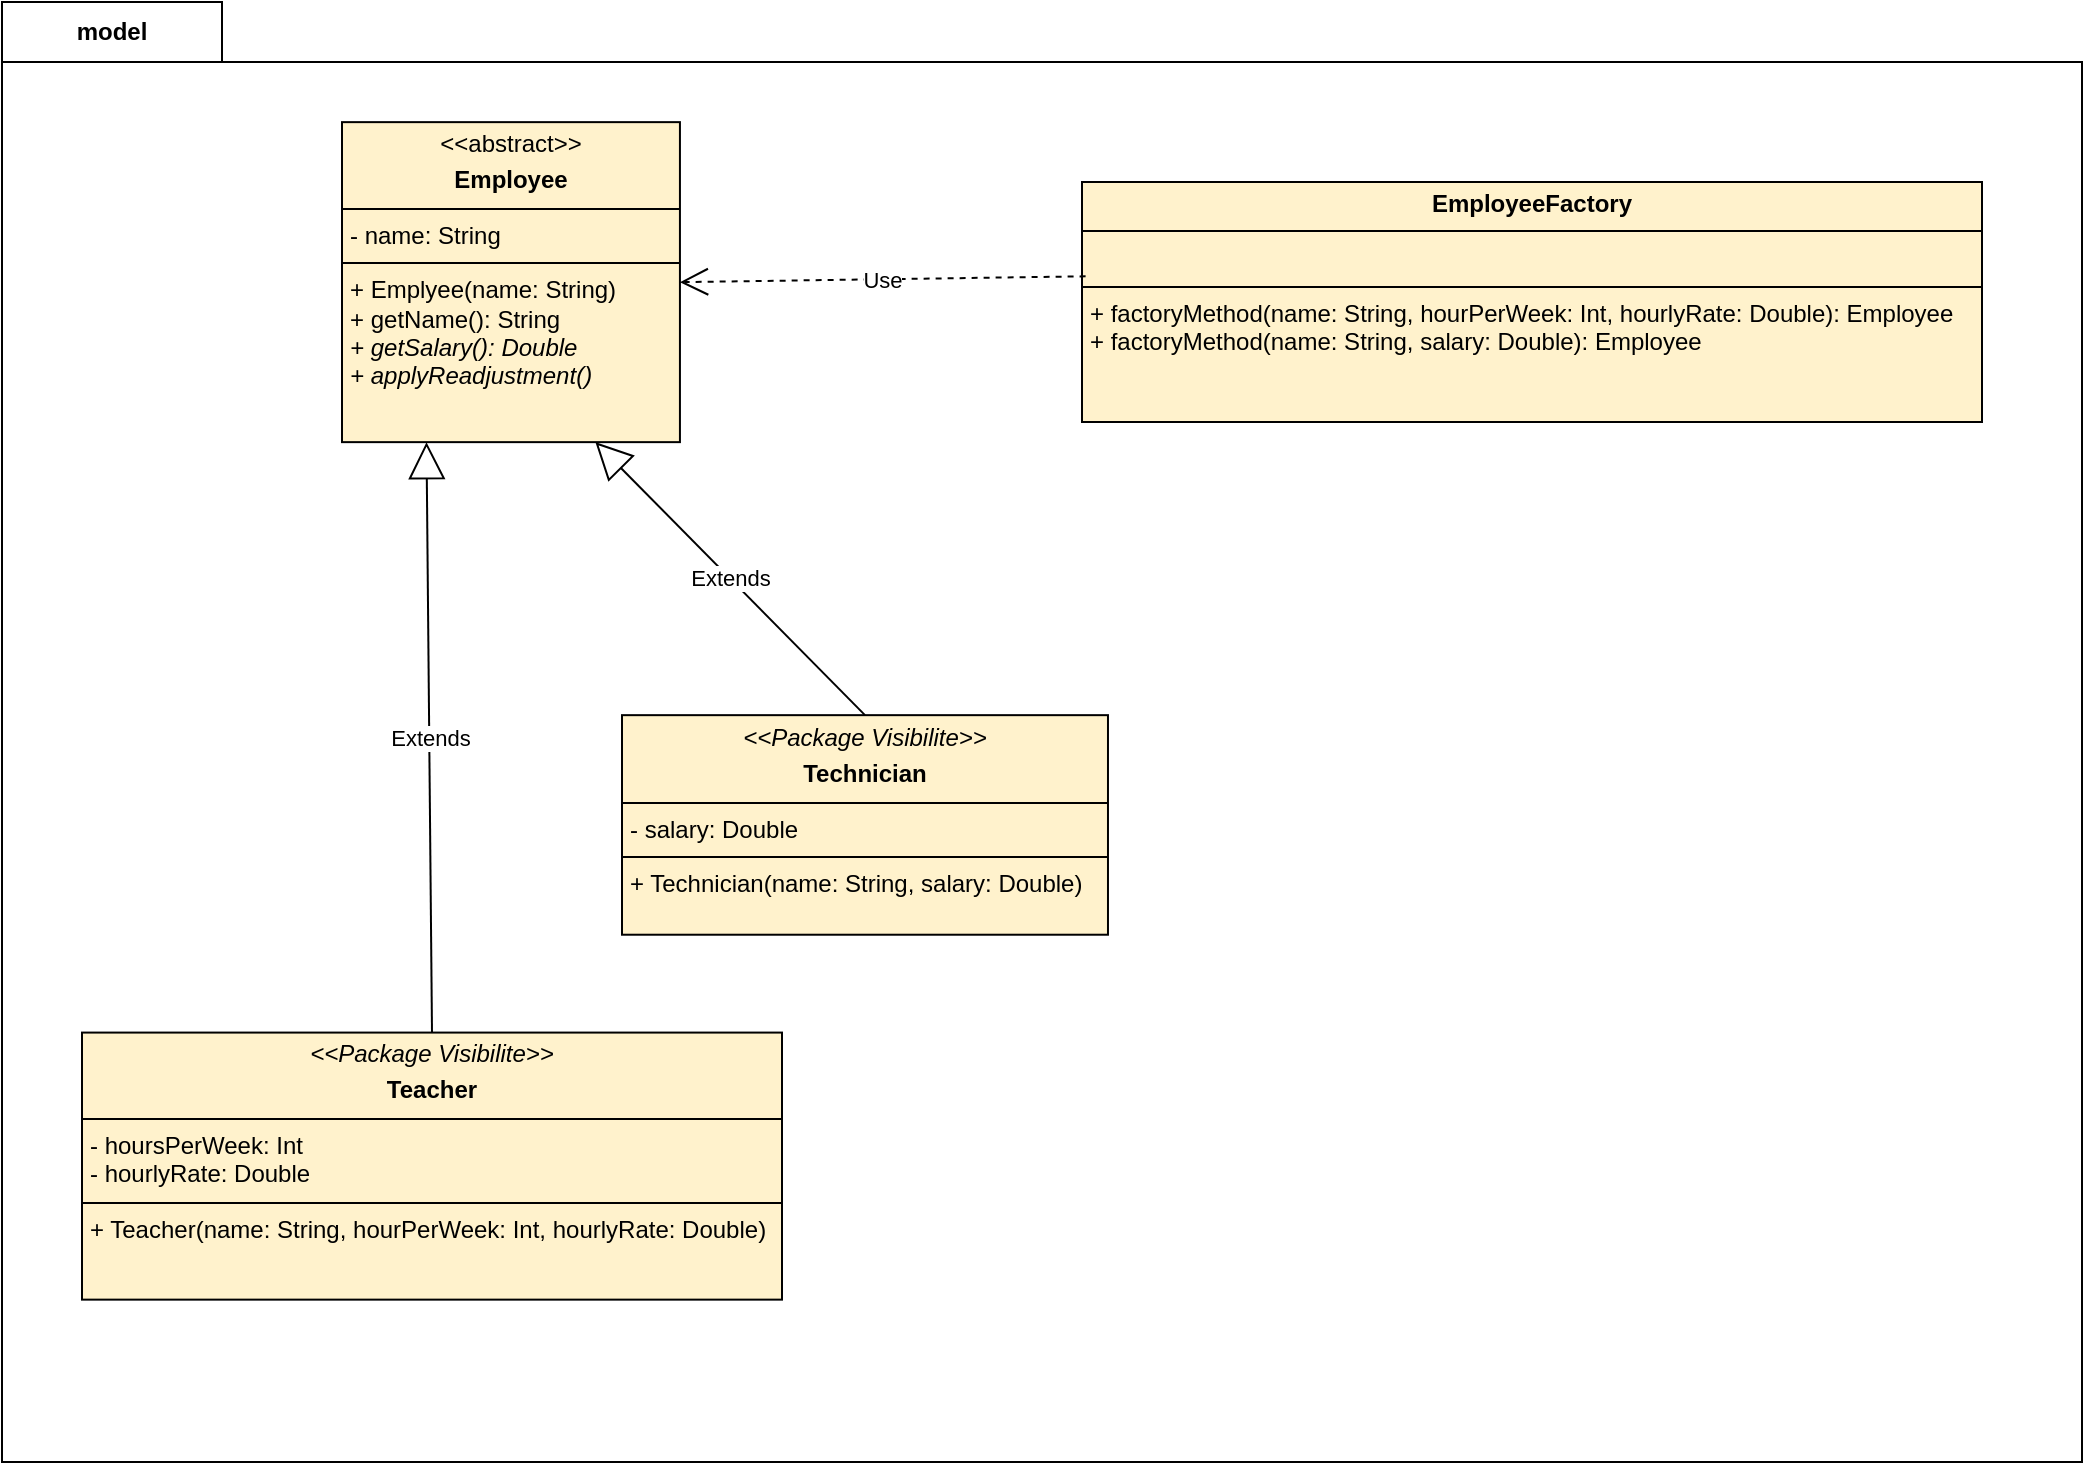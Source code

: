 <mxfile version="24.2.2" type="device">
  <diagram name="Página-1" id="gqNQKAfLWtqE8ZWEnjdm">
    <mxGraphModel dx="1434" dy="1991" grid="1" gridSize="10" guides="1" tooltips="1" connect="1" arrows="1" fold="1" page="1" pageScale="1" pageWidth="827" pageHeight="1169" math="0" shadow="0">
      <root>
        <mxCell id="0" />
        <mxCell id="1" parent="0" />
        <mxCell id="hcNmaq9PWJtdAK9Obkva-8" value="model" style="shape=folder;fontStyle=1;tabWidth=110;tabHeight=30;tabPosition=left;html=1;boundedLbl=1;labelInHeader=1;container=1;collapsible=0;whiteSpace=wrap;" vertex="1" parent="1">
          <mxGeometry x="330" y="-20" width="1040" height="730" as="geometry" />
        </mxCell>
        <mxCell id="hcNmaq9PWJtdAK9Obkva-9" value="" style="html=1;strokeColor=none;resizeWidth=1;resizeHeight=1;fillColor=none;part=1;connectable=0;allowArrows=0;deletable=0;whiteSpace=wrap;" vertex="1" parent="hcNmaq9PWJtdAK9Obkva-8">
          <mxGeometry width="810.936" height="228.319" relative="1" as="geometry">
            <mxPoint y="30" as="offset" />
          </mxGeometry>
        </mxCell>
        <mxCell id="hcNmaq9PWJtdAK9Obkva-1" value="&lt;p style=&quot;margin:0px;margin-top:4px;text-align:center;&quot;&gt;&amp;lt;&amp;lt;abstract&amp;gt;&amp;gt;&lt;br&gt;&lt;/p&gt;&lt;p style=&quot;margin:0px;margin-top:4px;text-align:center;&quot;&gt;&lt;b&gt;Employee&lt;/b&gt;&lt;br&gt;&lt;/p&gt;&lt;hr size=&quot;1&quot; style=&quot;border-style:solid;&quot;&gt;&lt;p style=&quot;margin:0px;margin-left:4px;&quot;&gt;- name: String&lt;br&gt;&lt;/p&gt;&lt;hr size=&quot;1&quot; style=&quot;border-style:solid;&quot;&gt;&lt;p style=&quot;margin:0px;margin-left:4px;&quot;&gt;+ Emplyee(name: String)&lt;/p&gt;&lt;p style=&quot;margin:0px;margin-left:4px;&quot;&gt;+ getName(): String&lt;/p&gt;&lt;p style=&quot;margin:0px;margin-left:4px;&quot;&gt;&lt;i&gt;+ getSalary(): Double&lt;/i&gt;&lt;/p&gt;&lt;p style=&quot;margin:0px;margin-left:4px;&quot;&gt;&lt;i&gt;+ applyReadjustment()&lt;br&gt;&lt;/i&gt;&lt;/p&gt;" style="verticalAlign=top;align=left;overflow=fill;html=1;whiteSpace=wrap;fillColor=#fff2cc;strokeColor=#000000;" vertex="1" parent="hcNmaq9PWJtdAK9Obkva-8">
          <mxGeometry x="170" y="60.07" width="168.968" height="160" as="geometry" />
        </mxCell>
        <mxCell id="hcNmaq9PWJtdAK9Obkva-2" value="&lt;p style=&quot;margin:0px;margin-top:4px;text-align:center;&quot;&gt;&lt;i&gt;&amp;lt;&amp;lt;Package Visibilite&amp;gt;&amp;gt;&lt;/i&gt;&lt;br&gt;&lt;/p&gt;&lt;p style=&quot;margin:0px;margin-top:4px;text-align:center;&quot;&gt;&lt;b&gt;Teacher&lt;/b&gt;&lt;/p&gt;&lt;hr size=&quot;1&quot; style=&quot;border-style:solid;&quot;&gt;&lt;p style=&quot;margin:0px;margin-left:4px;&quot;&gt;- hoursPerWeek: Int&lt;/p&gt;&lt;p style=&quot;margin:0px;margin-left:4px;&quot;&gt;- hourlyRate: Double&lt;br&gt;&lt;/p&gt;&lt;hr size=&quot;1&quot; style=&quot;border-style:solid;&quot;&gt;&lt;p style=&quot;margin:0px;margin-left:4px;&quot;&gt;+ Teacher(name: String, hourPerWeek: Int, hourlyRate: Double)&lt;br&gt;&lt;/p&gt;" style="verticalAlign=top;align=left;overflow=fill;html=1;whiteSpace=wrap;strokeColor=#000000;fontFamily=Helvetica;fontSize=12;fontColor=default;fillColor=#fff2cc;" vertex="1" parent="hcNmaq9PWJtdAK9Obkva-8">
          <mxGeometry x="40" y="515.29" width="350" height="133.53" as="geometry" />
        </mxCell>
        <mxCell id="hcNmaq9PWJtdAK9Obkva-3" value="&lt;p style=&quot;margin:0px;margin-top:4px;text-align:center;&quot;&gt;&lt;i&gt;&amp;lt;&amp;lt;Package Visibilite&amp;gt;&amp;gt;&lt;/i&gt;&lt;/p&gt;&lt;p style=&quot;margin:0px;margin-top:4px;text-align:center;&quot;&gt;&lt;b&gt;Technician&lt;/b&gt;&lt;/p&gt;&lt;hr size=&quot;1&quot; style=&quot;border-style:solid;&quot;&gt;&lt;p style=&quot;margin:0px;margin-left:4px;&quot;&gt;- salary: Double&lt;br&gt;&lt;/p&gt;&lt;hr size=&quot;1&quot; style=&quot;border-style:solid;&quot;&gt;&lt;p style=&quot;margin:0px;margin-left:4px;&quot;&gt;+ Technician(name: String, salary: Double)&lt;br&gt;&lt;/p&gt;" style="verticalAlign=top;align=left;overflow=fill;html=1;whiteSpace=wrap;strokeColor=#000000;fontFamily=Helvetica;fontSize=12;fontColor=default;fillColor=#fff2cc;" vertex="1" parent="hcNmaq9PWJtdAK9Obkva-8">
          <mxGeometry x="310" y="356.58" width="242.992" height="109.78" as="geometry" />
        </mxCell>
        <mxCell id="hcNmaq9PWJtdAK9Obkva-4" value="Extends" style="endArrow=block;endSize=16;endFill=0;html=1;rounded=0;entryX=0.25;entryY=1;entryDx=0;entryDy=0;exitX=0.5;exitY=0;exitDx=0;exitDy=0;" edge="1" parent="hcNmaq9PWJtdAK9Obkva-8" source="hcNmaq9PWJtdAK9Obkva-2" target="hcNmaq9PWJtdAK9Obkva-1">
          <mxGeometry width="160" relative="1" as="geometry">
            <mxPoint x="275.341" y="714.468" as="sourcePoint" />
            <mxPoint x="577.085" y="714.468" as="targetPoint" />
          </mxGeometry>
        </mxCell>
        <mxCell id="hcNmaq9PWJtdAK9Obkva-5" value="Extends" style="endArrow=block;endSize=16;endFill=0;html=1;rounded=0;entryX=0.75;entryY=1;entryDx=0;entryDy=0;exitX=0.5;exitY=0;exitDx=0;exitDy=0;" edge="1" parent="hcNmaq9PWJtdAK9Obkva-8" source="hcNmaq9PWJtdAK9Obkva-3" target="hcNmaq9PWJtdAK9Obkva-1">
          <mxGeometry width="160" relative="1" as="geometry">
            <mxPoint x="275.341" y="714.468" as="sourcePoint" />
            <mxPoint x="577.085" y="714.468" as="targetPoint" />
          </mxGeometry>
        </mxCell>
        <mxCell id="hcNmaq9PWJtdAK9Obkva-6" value="&lt;p style=&quot;margin:0px;margin-top:4px;text-align:center;&quot;&gt;&lt;b&gt;EmployeeFactory&lt;/b&gt;&lt;br&gt;&lt;/p&gt;&lt;hr size=&quot;1&quot; style=&quot;border-style:solid;&quot;&gt;&lt;br&gt;&lt;hr size=&quot;1&quot; style=&quot;border-style:solid;&quot;&gt;&lt;p style=&quot;margin:0px;margin-left:4px;&quot;&gt;+ factoryMethod(name: String, hourPerWeek: Int, hourlyRate: Double): Employee &lt;br&gt;&lt;/p&gt;&lt;p style=&quot;margin:0px;margin-left:4px;&quot;&gt;+ factoryMethod(name: String, salary: Double): Employee &lt;/p&gt;" style="verticalAlign=top;align=left;overflow=fill;html=1;whiteSpace=wrap;strokeColor=#000000;fontFamily=Helvetica;fontSize=12;fontColor=default;fillColor=#fff2cc;" vertex="1" parent="hcNmaq9PWJtdAK9Obkva-8">
          <mxGeometry x="540" y="90" width="450" height="120" as="geometry" />
        </mxCell>
        <mxCell id="hcNmaq9PWJtdAK9Obkva-20" value="Use" style="endArrow=open;endSize=12;dashed=1;html=1;rounded=0;entryX=1;entryY=0.5;entryDx=0;entryDy=0;exitX=0.004;exitY=0.393;exitDx=0;exitDy=0;exitPerimeter=0;" edge="1" parent="hcNmaq9PWJtdAK9Obkva-8" source="hcNmaq9PWJtdAK9Obkva-6" target="hcNmaq9PWJtdAK9Obkva-1">
          <mxGeometry width="160" relative="1" as="geometry">
            <mxPoint x="380" y="390" as="sourcePoint" />
            <mxPoint x="540" y="390" as="targetPoint" />
          </mxGeometry>
        </mxCell>
      </root>
    </mxGraphModel>
  </diagram>
</mxfile>
